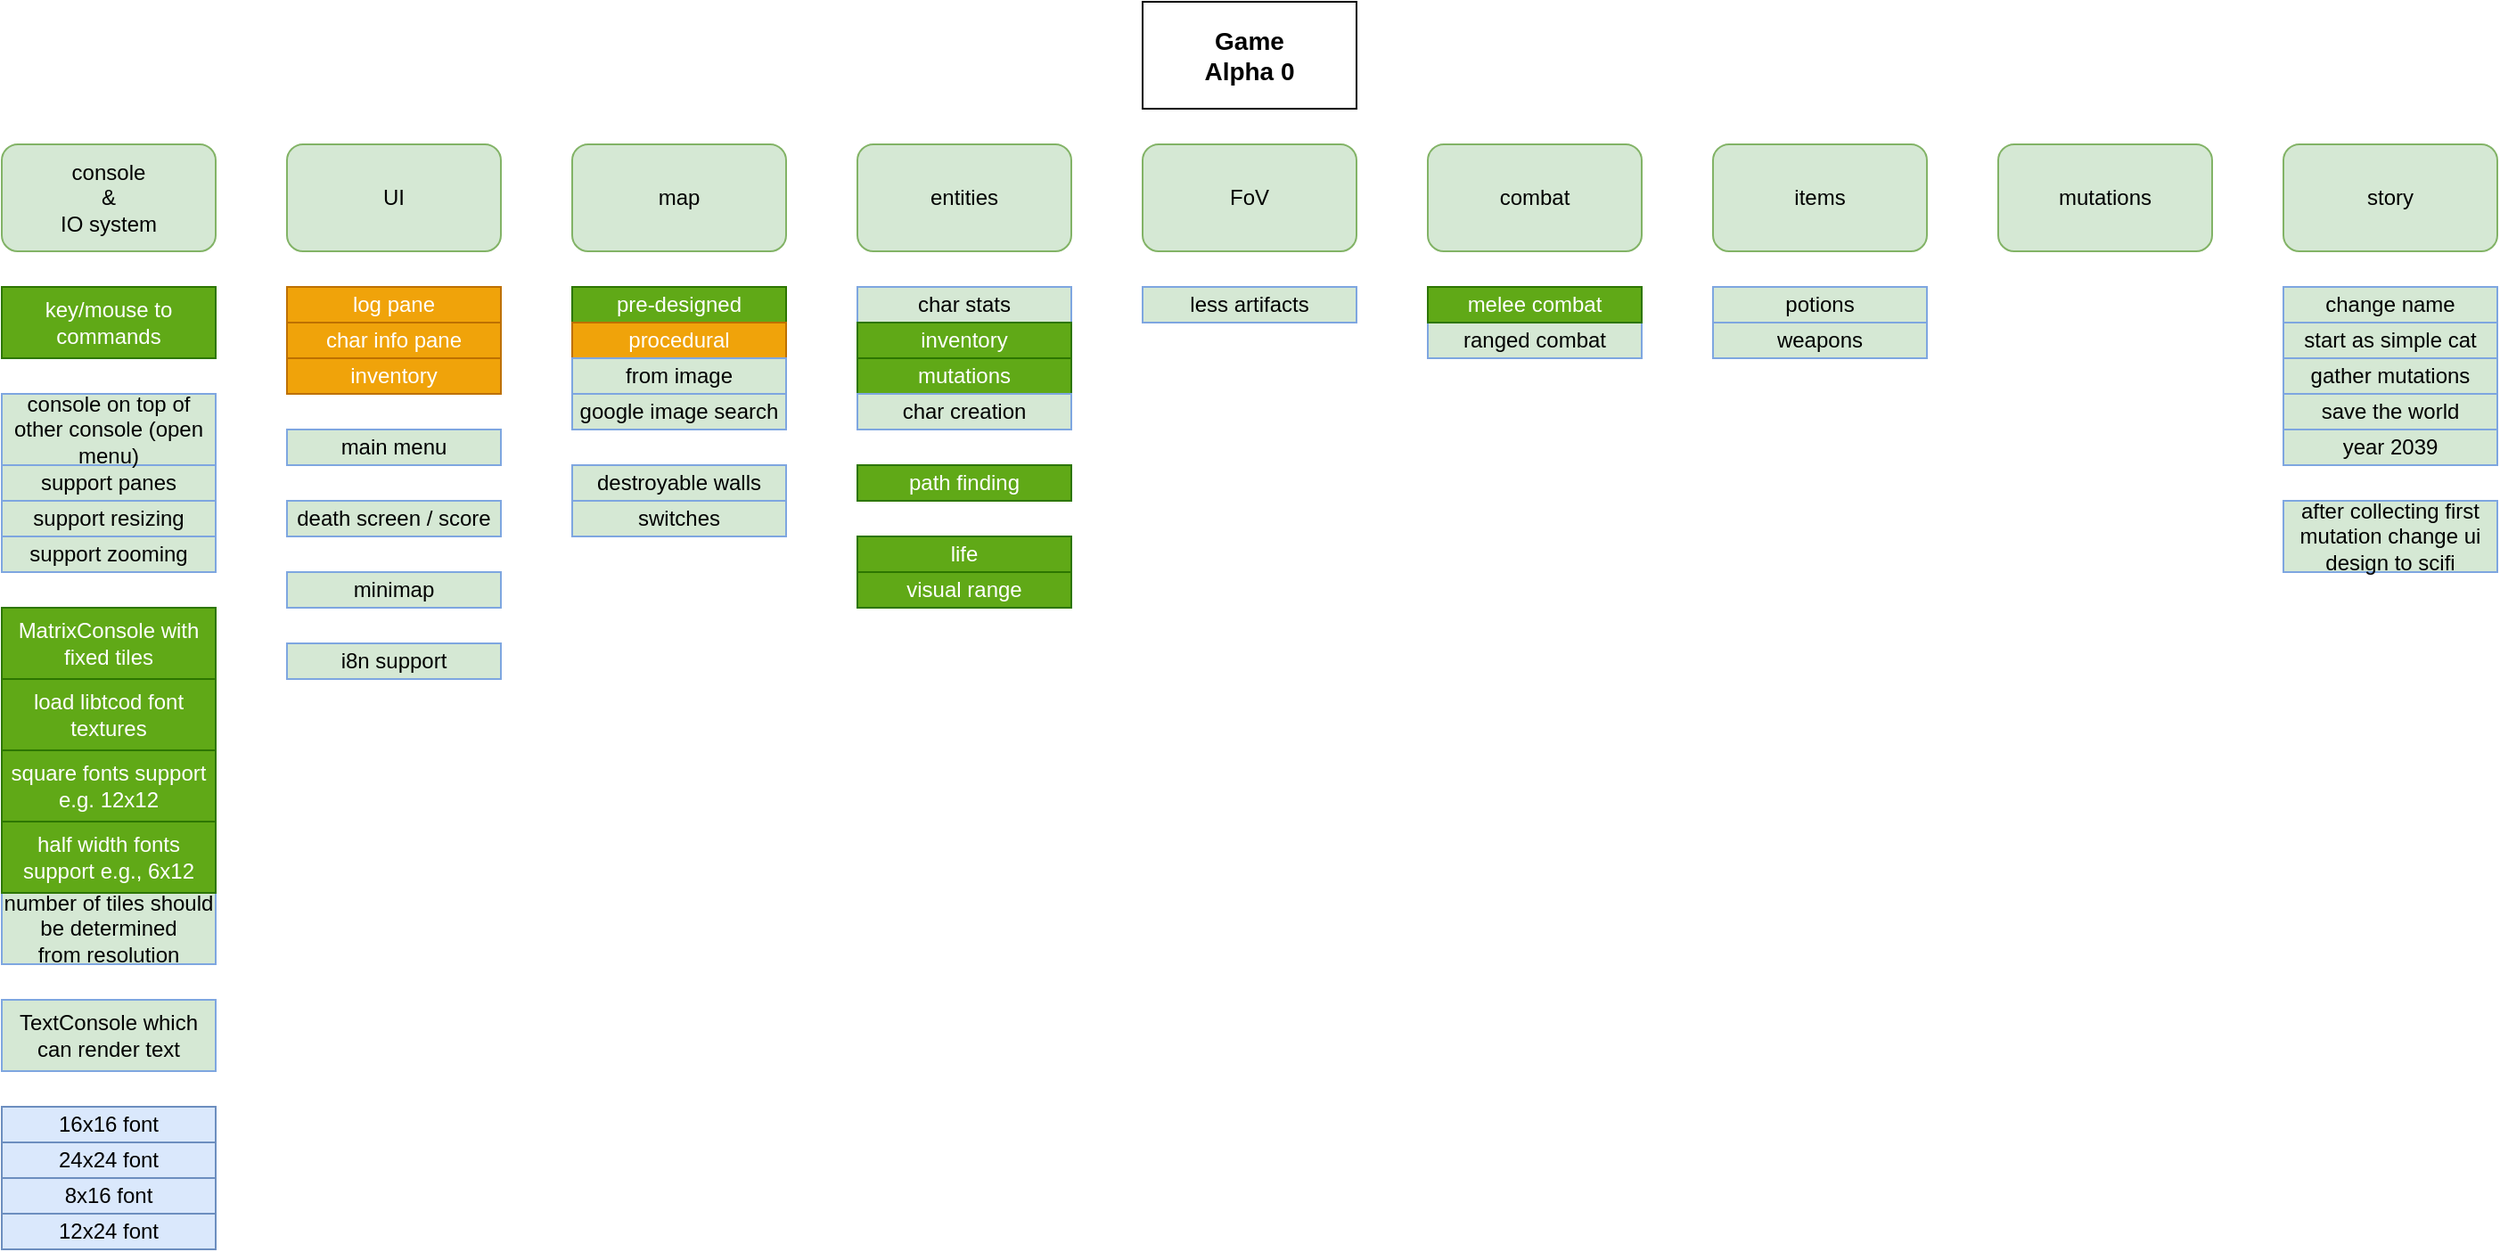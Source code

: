 <mxfile version="13.2.2" type="device"><diagram id="vsinb5hepkc1lG2ALUDN" name="Page-1"><mxGraphModel dx="942" dy="649" grid="1" gridSize="10" guides="1" tooltips="1" connect="1" arrows="1" fold="1" page="1" pageScale="1" pageWidth="1169" pageHeight="827" math="0" shadow="0"><root><mxCell id="0"/><mxCell id="1" parent="0"/><mxCell id="yLD0ut7puOiatiQGZhaI-6" value="console&lt;br&gt;&amp;amp;&lt;br&gt;IO system" style="rounded=1;whiteSpace=wrap;html=1;fillColor=#d5e8d4;strokeColor=#82b366;" parent="1" vertex="1"><mxGeometry x="40" y="80" width="120" height="60" as="geometry"/></mxCell><mxCell id="WHfyaljd3DLM8MtFDa7Q-1" value="map" style="rounded=1;whiteSpace=wrap;html=1;fillColor=#d5e8d4;strokeColor=#82b366;" parent="1" vertex="1"><mxGeometry x="360" y="80" width="120" height="60" as="geometry"/></mxCell><mxCell id="WHfyaljd3DLM8MtFDa7Q-8" value="pre-designed" style="rounded=0;whiteSpace=wrap;html=1;fillColor=#60a917;strokeColor=#2D7600;glass=0;fontColor=#ffffff;" parent="1" vertex="1"><mxGeometry x="360" y="160" width="120" height="20" as="geometry"/></mxCell><mxCell id="WHfyaljd3DLM8MtFDa7Q-2" value="combat" style="rounded=1;whiteSpace=wrap;html=1;fillColor=#d5e8d4;strokeColor=#82b366;" parent="1" vertex="1"><mxGeometry x="840" y="80" width="120" height="60" as="geometry"/></mxCell><mxCell id="WHfyaljd3DLM8MtFDa7Q-5" value="entities" style="rounded=1;whiteSpace=wrap;html=1;fillColor=#d5e8d4;strokeColor=#82b366;" parent="1" vertex="1"><mxGeometry x="520" y="80" width="120" height="60" as="geometry"/></mxCell><mxCell id="WHfyaljd3DLM8MtFDa7Q-6" value="items" style="rounded=1;whiteSpace=wrap;html=1;fillColor=#d5e8d4;strokeColor=#82b366;" parent="1" vertex="1"><mxGeometry x="1000" y="80" width="120" height="60" as="geometry"/></mxCell><mxCell id="WHfyaljd3DLM8MtFDa7Q-7" value="UI" style="rounded=1;whiteSpace=wrap;html=1;fillColor=#d5e8d4;strokeColor=#82b366;" parent="1" vertex="1"><mxGeometry x="200" y="80" width="120" height="60" as="geometry"/></mxCell><mxCell id="WHfyaljd3DLM8MtFDa7Q-11" value="procedural" style="rounded=0;whiteSpace=wrap;html=1;fillColor=#f0a30a;strokeColor=#BD7000;comic=0;fontColor=#ffffff;" parent="1" vertex="1"><mxGeometry x="360" y="180" width="120" height="20" as="geometry"/></mxCell><mxCell id="WHfyaljd3DLM8MtFDa7Q-12" value="from image" style="rounded=0;whiteSpace=wrap;html=1;fillColor=#D5E8D4;strokeColor=#7EA6E0;comic=0;" parent="1" vertex="1"><mxGeometry x="360" y="200" width="120" height="20" as="geometry"/></mxCell><mxCell id="WHfyaljd3DLM8MtFDa7Q-13" value="google image search" style="rounded=0;whiteSpace=wrap;html=1;fillColor=#D5E8D4;strokeColor=#7EA6E0;comic=0;" parent="1" vertex="1"><mxGeometry x="360" y="220" width="120" height="20" as="geometry"/></mxCell><mxCell id="WHfyaljd3DLM8MtFDa7Q-19" value="life" style="rounded=0;whiteSpace=wrap;html=1;fillColor=#60a917;strokeColor=#2D7600;glass=0;fontColor=#ffffff;" parent="1" vertex="1"><mxGeometry x="520" y="300" width="120" height="20" as="geometry"/></mxCell><mxCell id="WHfyaljd3DLM8MtFDa7Q-20" value="char stats" style="rounded=0;whiteSpace=wrap;html=1;fillColor=#D5E8D4;strokeColor=#7EA6E0;comic=0;" parent="1" vertex="1"><mxGeometry x="520" y="160" width="120" height="20" as="geometry"/></mxCell><mxCell id="WHfyaljd3DLM8MtFDa7Q-21" value="inventory" style="rounded=0;whiteSpace=wrap;html=1;fillColor=#60a917;strokeColor=#2D7600;comic=0;fontColor=#ffffff;" parent="1" vertex="1"><mxGeometry x="520" y="180" width="120" height="20" as="geometry"/></mxCell><mxCell id="WHfyaljd3DLM8MtFDa7Q-22" value="mutations" style="rounded=0;whiteSpace=wrap;html=1;fillColor=#60a917;strokeColor=#2D7600;comic=0;fontColor=#ffffff;" parent="1" vertex="1"><mxGeometry x="520" y="200" width="120" height="20" as="geometry"/></mxCell><mxCell id="WHfyaljd3DLM8MtFDa7Q-23" value="char creation" style="rounded=0;whiteSpace=wrap;html=1;fillColor=#D5E8D4;strokeColor=#7EA6E0;glass=0;" parent="1" vertex="1"><mxGeometry x="520" y="220" width="120" height="20" as="geometry"/></mxCell><mxCell id="WHfyaljd3DLM8MtFDa7Q-27" value="destroyable walls" style="rounded=0;whiteSpace=wrap;html=1;fillColor=#D5E8D4;strokeColor=#7EA6E0;comic=0;" parent="1" vertex="1"><mxGeometry x="360" y="260" width="120" height="20" as="geometry"/></mxCell><mxCell id="WHfyaljd3DLM8MtFDa7Q-28" value="switches" style="rounded=0;whiteSpace=wrap;html=1;fillColor=#D5E8D4;strokeColor=#7EA6E0;comic=0;" parent="1" vertex="1"><mxGeometry x="360" y="280" width="120" height="20" as="geometry"/></mxCell><mxCell id="WHfyaljd3DLM8MtFDa7Q-30" value="FoV" style="rounded=1;whiteSpace=wrap;html=1;fillColor=#d5e8d4;strokeColor=#82b366;" parent="1" vertex="1"><mxGeometry x="680" y="80" width="120" height="60" as="geometry"/></mxCell><mxCell id="WHfyaljd3DLM8MtFDa7Q-31" value="path finding" style="rounded=0;whiteSpace=wrap;html=1;fillColor=#60a917;strokeColor=#2D7600;glass=0;fontColor=#ffffff;" parent="1" vertex="1"><mxGeometry x="520" y="260" width="120" height="20" as="geometry"/></mxCell><mxCell id="WHfyaljd3DLM8MtFDa7Q-33" value="visual range" style="rounded=0;whiteSpace=wrap;html=1;fillColor=#60a917;strokeColor=#2D7600;glass=0;fontColor=#ffffff;" parent="1" vertex="1"><mxGeometry x="520" y="320" width="120" height="20" as="geometry"/></mxCell><mxCell id="WHfyaljd3DLM8MtFDa7Q-34" value="ranged combat" style="rounded=0;whiteSpace=wrap;html=1;fillColor=#D5E8D4;strokeColor=#7EA6E0;comic=0;" parent="1" vertex="1"><mxGeometry x="840" y="180" width="120" height="20" as="geometry"/></mxCell><mxCell id="WHfyaljd3DLM8MtFDa7Q-35" value="log pane" style="rounded=0;whiteSpace=wrap;html=1;fillColor=#f0a30a;strokeColor=#BD7000;glass=0;fontColor=#ffffff;" parent="1" vertex="1"><mxGeometry x="200" y="160" width="120" height="20" as="geometry"/></mxCell><mxCell id="WHfyaljd3DLM8MtFDa7Q-36" value="char info pane" style="rounded=0;whiteSpace=wrap;html=1;fillColor=#f0a30a;strokeColor=#BD7000;glass=0;fontColor=#ffffff;" parent="1" vertex="1"><mxGeometry x="200" y="180" width="120" height="20" as="geometry"/></mxCell><mxCell id="WHfyaljd3DLM8MtFDa7Q-37" value="inventory" style="rounded=0;whiteSpace=wrap;html=1;fillColor=#f0a30a;strokeColor=#BD7000;glass=0;fontColor=#ffffff;" parent="1" vertex="1"><mxGeometry x="200" y="200" width="120" height="20" as="geometry"/></mxCell><mxCell id="WHfyaljd3DLM8MtFDa7Q-38" value="main menu" style="rounded=0;whiteSpace=wrap;html=1;fillColor=#D5E8D4;strokeColor=#7EA6E0;glass=0;" parent="1" vertex="1"><mxGeometry x="200" y="240" width="120" height="20" as="geometry"/></mxCell><mxCell id="WHfyaljd3DLM8MtFDa7Q-40" value="minimap" style="rounded=0;whiteSpace=wrap;html=1;fillColor=#D5E8D4;strokeColor=#7EA6E0;glass=0;" parent="1" vertex="1"><mxGeometry x="200" y="320" width="120" height="20" as="geometry"/></mxCell><mxCell id="WHfyaljd3DLM8MtFDa7Q-42" value="key/mouse to commands" style="rounded=0;whiteSpace=wrap;html=1;fillColor=#60a917;strokeColor=#2D7600;glass=0;fontColor=#ffffff;" parent="1" vertex="1"><mxGeometry x="40" y="160" width="120" height="40" as="geometry"/></mxCell><mxCell id="WHfyaljd3DLM8MtFDa7Q-43" value="support panes" style="rounded=0;whiteSpace=wrap;html=1;fillColor=#D5E8D4;strokeColor=#7EA6E0;glass=0;" parent="1" vertex="1"><mxGeometry x="40" y="260" width="120" height="20" as="geometry"/></mxCell><mxCell id="WHfyaljd3DLM8MtFDa7Q-44" value="console on top of other console (open menu)" style="rounded=0;whiteSpace=wrap;html=1;fillColor=#D5E8D4;strokeColor=#7EA6E0;glass=0;" parent="1" vertex="1"><mxGeometry x="40" y="220" width="120" height="40" as="geometry"/></mxCell><mxCell id="WHfyaljd3DLM8MtFDa7Q-48" value="potions" style="rounded=0;whiteSpace=wrap;html=1;fillColor=#D5E8D4;strokeColor=#7EA6E0;comic=0;" parent="1" vertex="1"><mxGeometry x="1000" y="160" width="120" height="20" as="geometry"/></mxCell><mxCell id="WHfyaljd3DLM8MtFDa7Q-49" value="weapons" style="rounded=0;whiteSpace=wrap;html=1;fillColor=#D5E8D4;strokeColor=#7EA6E0;comic=0;" parent="1" vertex="1"><mxGeometry x="1000" y="180" width="120" height="20" as="geometry"/></mxCell><mxCell id="WHfyaljd3DLM8MtFDa7Q-50" value="mutations" style="rounded=1;whiteSpace=wrap;html=1;fillColor=#d5e8d4;strokeColor=#82b366;" parent="1" vertex="1"><mxGeometry x="1160" y="80" width="120" height="60" as="geometry"/></mxCell><mxCell id="WHfyaljd3DLM8MtFDa7Q-52" value="less artifacts" style="rounded=0;whiteSpace=wrap;html=1;fillColor=#D5E8D4;strokeColor=#7EA6E0;comic=0;" parent="1" vertex="1"><mxGeometry x="680" y="160" width="120" height="20" as="geometry"/></mxCell><mxCell id="WHfyaljd3DLM8MtFDa7Q-53" value="death screen / score" style="rounded=0;whiteSpace=wrap;html=1;fillColor=#D5E8D4;strokeColor=#7EA6E0;glass=0;" parent="1" vertex="1"><mxGeometry x="200" y="280" width="120" height="20" as="geometry"/></mxCell><mxCell id="WHfyaljd3DLM8MtFDa7Q-54" value="load libtcod font textures" style="rounded=0;whiteSpace=wrap;html=1;fillColor=#60a917;strokeColor=#2D7600;glass=0;fontColor=#ffffff;" parent="1" vertex="1"><mxGeometry x="40" y="380" width="120" height="40" as="geometry"/></mxCell><mxCell id="WHfyaljd3DLM8MtFDa7Q-55" value="support resizing" style="rounded=0;whiteSpace=wrap;html=1;fillColor=#D5E8D4;strokeColor=#7EA6E0;glass=0;" parent="1" vertex="1"><mxGeometry x="40" y="280" width="120" height="20" as="geometry"/></mxCell><mxCell id="WHfyaljd3DLM8MtFDa7Q-57" value="Game&lt;br style=&quot;font-size: 14px;&quot;&gt;Alpha 0" style="rounded=0;whiteSpace=wrap;html=1;glass=0;comic=0;fontStyle=1;fontSize=14;" parent="1" vertex="1"><mxGeometry x="680" width="120" height="60" as="geometry"/></mxCell><mxCell id="WHfyaljd3DLM8MtFDa7Q-58" value="square fonts support e.g. 12x12" style="rounded=0;whiteSpace=wrap;html=1;fillColor=#60a917;strokeColor=#2D7600;glass=0;fontColor=#ffffff;" parent="1" vertex="1"><mxGeometry x="40" y="420" width="120" height="40" as="geometry"/></mxCell><mxCell id="WHfyaljd3DLM8MtFDa7Q-59" value="number of tiles should be determined from&amp;nbsp;resolution" style="rounded=0;whiteSpace=wrap;html=1;fillColor=#D5E8D4;strokeColor=#7EA6E0;glass=0;" parent="1" vertex="1"><mxGeometry x="40" y="500" width="120" height="40" as="geometry"/></mxCell><mxCell id="WHfyaljd3DLM8MtFDa7Q-60" value="half width fonts support e.g., 6x12" style="rounded=0;whiteSpace=wrap;html=1;fillColor=#60a917;strokeColor=#2D7600;glass=0;fontColor=#ffffff;" parent="1" vertex="1"><mxGeometry x="40" y="460" width="120" height="40" as="geometry"/></mxCell><mxCell id="gS9pkWQ2ppqQy1joGxn5-1" value="story" style="rounded=1;whiteSpace=wrap;html=1;fillColor=#d5e8d4;strokeColor=#82b366;" parent="1" vertex="1"><mxGeometry x="1320" y="80" width="120" height="60" as="geometry"/></mxCell><mxCell id="gS9pkWQ2ppqQy1joGxn5-2" value="change name" style="rounded=0;whiteSpace=wrap;html=1;fillColor=#D5E8D4;strokeColor=#7EA6E0;comic=0;" parent="1" vertex="1"><mxGeometry x="1320" y="160" width="120" height="20" as="geometry"/></mxCell><mxCell id="gS9pkWQ2ppqQy1joGxn5-3" value="start as simple cat" style="rounded=0;whiteSpace=wrap;html=1;fillColor=#D5E8D4;strokeColor=#7EA6E0;comic=0;" parent="1" vertex="1"><mxGeometry x="1320" y="180" width="120" height="20" as="geometry"/></mxCell><mxCell id="gS9pkWQ2ppqQy1joGxn5-4" value="gather mutations" style="rounded=0;whiteSpace=wrap;html=1;fillColor=#D5E8D4;strokeColor=#7EA6E0;comic=0;" parent="1" vertex="1"><mxGeometry x="1320" y="200" width="120" height="20" as="geometry"/></mxCell><mxCell id="gS9pkWQ2ppqQy1joGxn5-5" value="save the world" style="rounded=0;whiteSpace=wrap;html=1;fillColor=#D5E8D4;strokeColor=#7EA6E0;comic=0;" parent="1" vertex="1"><mxGeometry x="1320" y="220" width="120" height="20" as="geometry"/></mxCell><mxCell id="gS9pkWQ2ppqQy1joGxn5-6" value="year 2039" style="rounded=0;whiteSpace=wrap;html=1;fillColor=#D5E8D4;strokeColor=#7EA6E0;comic=0;" parent="1" vertex="1"><mxGeometry x="1320" y="240" width="120" height="20" as="geometry"/></mxCell><mxCell id="gS9pkWQ2ppqQy1joGxn5-8" value="after collecting first mutation change ui design to scifi" style="rounded=0;whiteSpace=wrap;html=1;fillColor=#D5E8D4;strokeColor=#7EA6E0;glass=0;" parent="1" vertex="1"><mxGeometry x="1320" y="280" width="120" height="40" as="geometry"/></mxCell><mxCell id="gS9pkWQ2ppqQy1joGxn5-9" value="MatrixConsole with fixed tiles" style="rounded=0;whiteSpace=wrap;html=1;fillColor=#60a917;strokeColor=#2D7600;glass=0;fontColor=#ffffff;" parent="1" vertex="1"><mxGeometry x="40" y="340" width="120" height="40" as="geometry"/></mxCell><mxCell id="gS9pkWQ2ppqQy1joGxn5-10" value="TextConsole which can render text" style="rounded=0;whiteSpace=wrap;html=1;fillColor=#D5E8D4;strokeColor=#7EA6E0;glass=0;" parent="1" vertex="1"><mxGeometry x="40" y="560" width="120" height="40" as="geometry"/></mxCell><mxCell id="RjpuYGaatGrm1gbt51cb-1" value="support zooming" style="rounded=0;whiteSpace=wrap;html=1;fillColor=#D5E8D4;strokeColor=#7EA6E0;glass=0;" vertex="1" parent="1"><mxGeometry x="40" y="300" width="120" height="20" as="geometry"/></mxCell><mxCell id="RjpuYGaatGrm1gbt51cb-2" value="i8n support" style="rounded=0;whiteSpace=wrap;html=1;fillColor=#D5E8D4;strokeColor=#7EA6E0;glass=0;" vertex="1" parent="1"><mxGeometry x="200" y="360" width="120" height="20" as="geometry"/></mxCell><mxCell id="RjpuYGaatGrm1gbt51cb-3" value="melee combat" style="rounded=0;whiteSpace=wrap;html=1;fillColor=#60a917;strokeColor=#2D7600;comic=0;fontColor=#ffffff;" vertex="1" parent="1"><mxGeometry x="840" y="160" width="120" height="20" as="geometry"/></mxCell><mxCell id="RjpuYGaatGrm1gbt51cb-4" value="16x16 font" style="rounded=0;whiteSpace=wrap;html=1;glass=0;fillColor=#dae8fc;strokeColor=#6c8ebf;" vertex="1" parent="1"><mxGeometry x="40" y="620" width="120" height="20" as="geometry"/></mxCell><mxCell id="RjpuYGaatGrm1gbt51cb-5" value="24x24 font" style="rounded=0;whiteSpace=wrap;html=1;fillColor=#dae8fc;strokeColor=#6c8ebf;glass=0;" vertex="1" parent="1"><mxGeometry x="40" y="640" width="120" height="20" as="geometry"/></mxCell><mxCell id="RjpuYGaatGrm1gbt51cb-6" value="8x16 font" style="rounded=0;whiteSpace=wrap;html=1;fillColor=#dae8fc;strokeColor=#6c8ebf;glass=0;" vertex="1" parent="1"><mxGeometry x="40" y="660" width="120" height="20" as="geometry"/></mxCell><mxCell id="RjpuYGaatGrm1gbt51cb-7" value="12x24 font" style="rounded=0;whiteSpace=wrap;html=1;fillColor=#dae8fc;strokeColor=#6c8ebf;glass=0;" vertex="1" parent="1"><mxGeometry x="40" y="680" width="120" height="20" as="geometry"/></mxCell></root></mxGraphModel></diagram></mxfile>